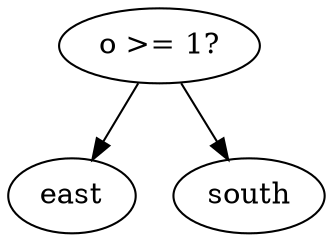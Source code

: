 digraph tree {
    "0x0" [label="o >= 1?"];
    "0x1" [label="east"];
    "0x2" [label="south"];
    "0x0" -> "0x1";
    "0x0" -> "0x2";
}
